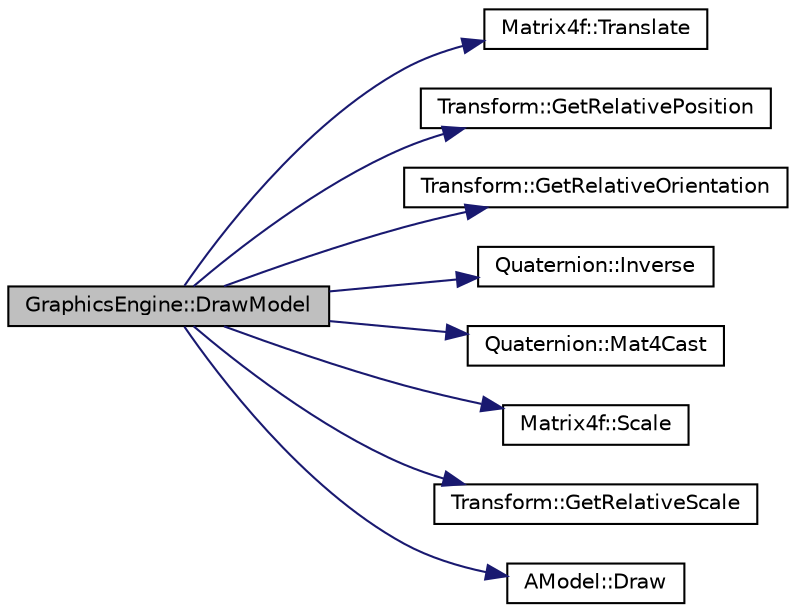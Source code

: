 digraph "GraphicsEngine::DrawModel"
{
 // LATEX_PDF_SIZE
  edge [fontname="Helvetica",fontsize="10",labelfontname="Helvetica",labelfontsize="10"];
  node [fontname="Helvetica",fontsize="10",shape=record];
  rankdir="LR";
  Node221 [label="GraphicsEngine::DrawModel",height=0.2,width=0.4,color="black", fillcolor="grey75", style="filled", fontcolor="black",tooltip="Draws a model asset on the screen."];
  Node221 -> Node222 [color="midnightblue",fontsize="10",style="solid",fontname="Helvetica"];
  Node222 [label="Matrix4f::Translate",height=0.2,width=0.4,color="black", fillcolor="white", style="filled",URL="$class_matrix4f.html#a7f24e90f377fa263ff85116aad8f25bb",tooltip=" "];
  Node221 -> Node223 [color="midnightblue",fontsize="10",style="solid",fontname="Helvetica"];
  Node223 [label="Transform::GetRelativePosition",height=0.2,width=0.4,color="black", fillcolor="white", style="filled",URL="$class_transform.html#a07df84a85998644477081fc31d53e546",tooltip="position accessor"];
  Node221 -> Node224 [color="midnightblue",fontsize="10",style="solid",fontname="Helvetica"];
  Node224 [label="Transform::GetRelativeOrientation",height=0.2,width=0.4,color="black", fillcolor="white", style="filled",URL="$class_transform.html#a480af94b677d5c77a8c4cf8aeb3e2d4d",tooltip="get orientation relative to parent transform"];
  Node221 -> Node225 [color="midnightblue",fontsize="10",style="solid",fontname="Helvetica"];
  Node225 [label="Quaternion::Inverse",height=0.2,width=0.4,color="black", fillcolor="white", style="filled",URL="$class_quaternion.html#a704d63f0f2cd2d50fd61562e3c2eb576",tooltip=" "];
  Node221 -> Node226 [color="midnightblue",fontsize="10",style="solid",fontname="Helvetica"];
  Node226 [label="Quaternion::Mat4Cast",height=0.2,width=0.4,color="black", fillcolor="white", style="filled",URL="$class_quaternion.html#a424167c556367d8307fa420ed5613182",tooltip=" "];
  Node221 -> Node227 [color="midnightblue",fontsize="10",style="solid",fontname="Helvetica"];
  Node227 [label="Matrix4f::Scale",height=0.2,width=0.4,color="black", fillcolor="white", style="filled",URL="$class_matrix4f.html#a71cb5e4de86d71bf51c079ad8acbf229",tooltip=" "];
  Node221 -> Node228 [color="midnightblue",fontsize="10",style="solid",fontname="Helvetica"];
  Node228 [label="Transform::GetRelativeScale",height=0.2,width=0.4,color="black", fillcolor="white", style="filled",URL="$class_transform.html#a4f0625e91bc27db4dc0270ab91d649e1",tooltip="get scale relative to parent transform"];
  Node221 -> Node229 [color="midnightblue",fontsize="10",style="solid",fontname="Helvetica"];
  Node229 [label="AModel::Draw",height=0.2,width=0.4,color="black", fillcolor="white", style="filled",URL="$class_a_model.html#a35a199fe4b840142649f26b1d4b3ff72",tooltip=" "];
}
